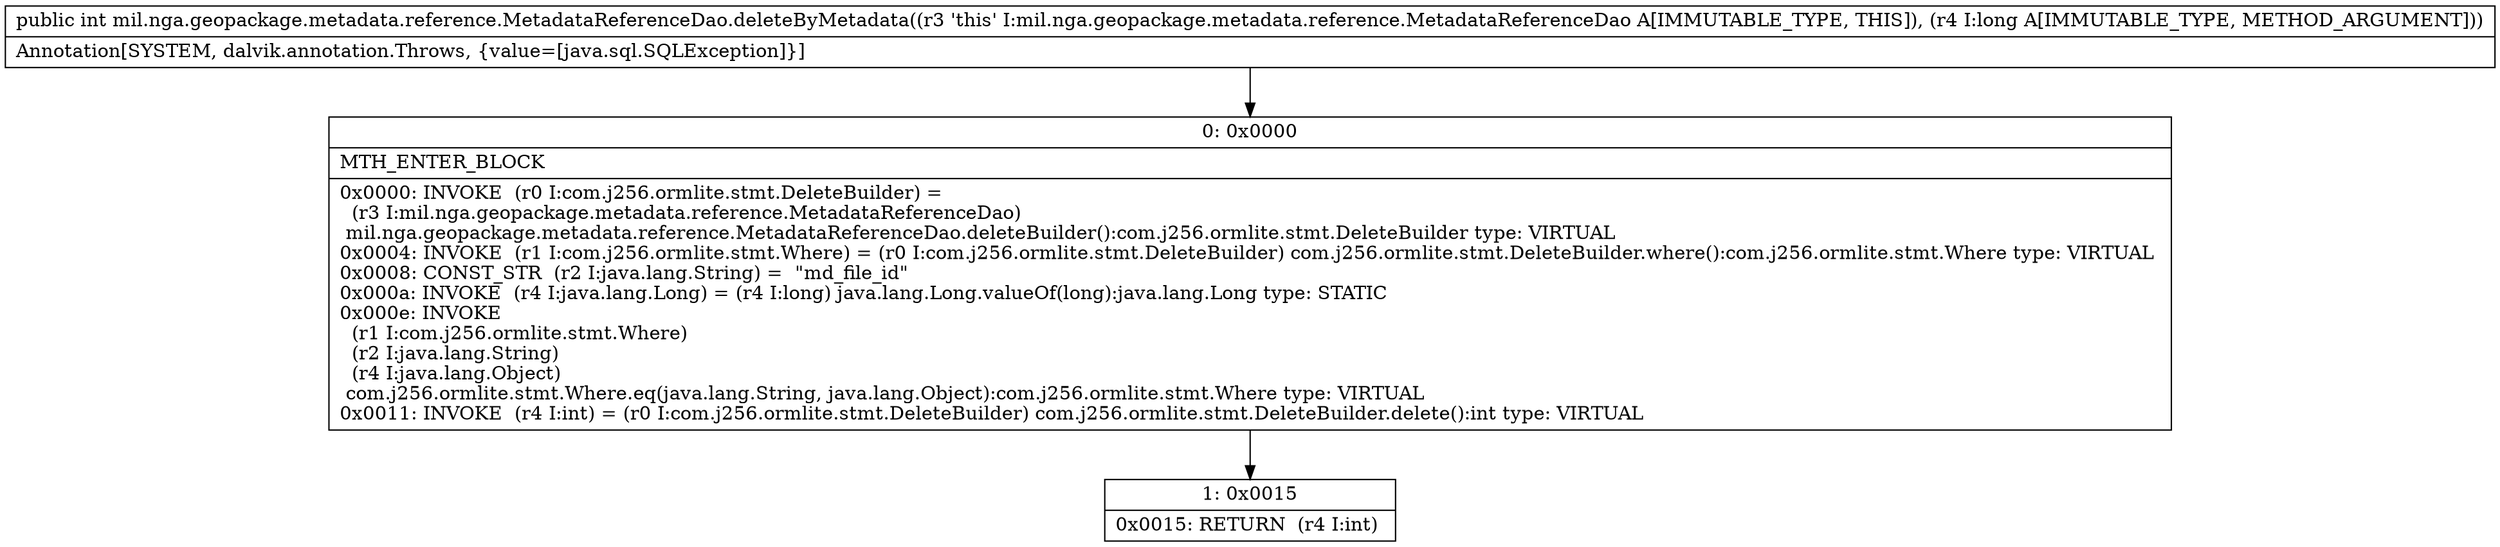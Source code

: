 digraph "CFG formil.nga.geopackage.metadata.reference.MetadataReferenceDao.deleteByMetadata(J)I" {
Node_0 [shape=record,label="{0\:\ 0x0000|MTH_ENTER_BLOCK\l|0x0000: INVOKE  (r0 I:com.j256.ormlite.stmt.DeleteBuilder) = \l  (r3 I:mil.nga.geopackage.metadata.reference.MetadataReferenceDao)\l mil.nga.geopackage.metadata.reference.MetadataReferenceDao.deleteBuilder():com.j256.ormlite.stmt.DeleteBuilder type: VIRTUAL \l0x0004: INVOKE  (r1 I:com.j256.ormlite.stmt.Where) = (r0 I:com.j256.ormlite.stmt.DeleteBuilder) com.j256.ormlite.stmt.DeleteBuilder.where():com.j256.ormlite.stmt.Where type: VIRTUAL \l0x0008: CONST_STR  (r2 I:java.lang.String) =  \"md_file_id\" \l0x000a: INVOKE  (r4 I:java.lang.Long) = (r4 I:long) java.lang.Long.valueOf(long):java.lang.Long type: STATIC \l0x000e: INVOKE  \l  (r1 I:com.j256.ormlite.stmt.Where)\l  (r2 I:java.lang.String)\l  (r4 I:java.lang.Object)\l com.j256.ormlite.stmt.Where.eq(java.lang.String, java.lang.Object):com.j256.ormlite.stmt.Where type: VIRTUAL \l0x0011: INVOKE  (r4 I:int) = (r0 I:com.j256.ormlite.stmt.DeleteBuilder) com.j256.ormlite.stmt.DeleteBuilder.delete():int type: VIRTUAL \l}"];
Node_1 [shape=record,label="{1\:\ 0x0015|0x0015: RETURN  (r4 I:int) \l}"];
MethodNode[shape=record,label="{public int mil.nga.geopackage.metadata.reference.MetadataReferenceDao.deleteByMetadata((r3 'this' I:mil.nga.geopackage.metadata.reference.MetadataReferenceDao A[IMMUTABLE_TYPE, THIS]), (r4 I:long A[IMMUTABLE_TYPE, METHOD_ARGUMENT]))  | Annotation[SYSTEM, dalvik.annotation.Throws, \{value=[java.sql.SQLException]\}]\l}"];
MethodNode -> Node_0;
Node_0 -> Node_1;
}

